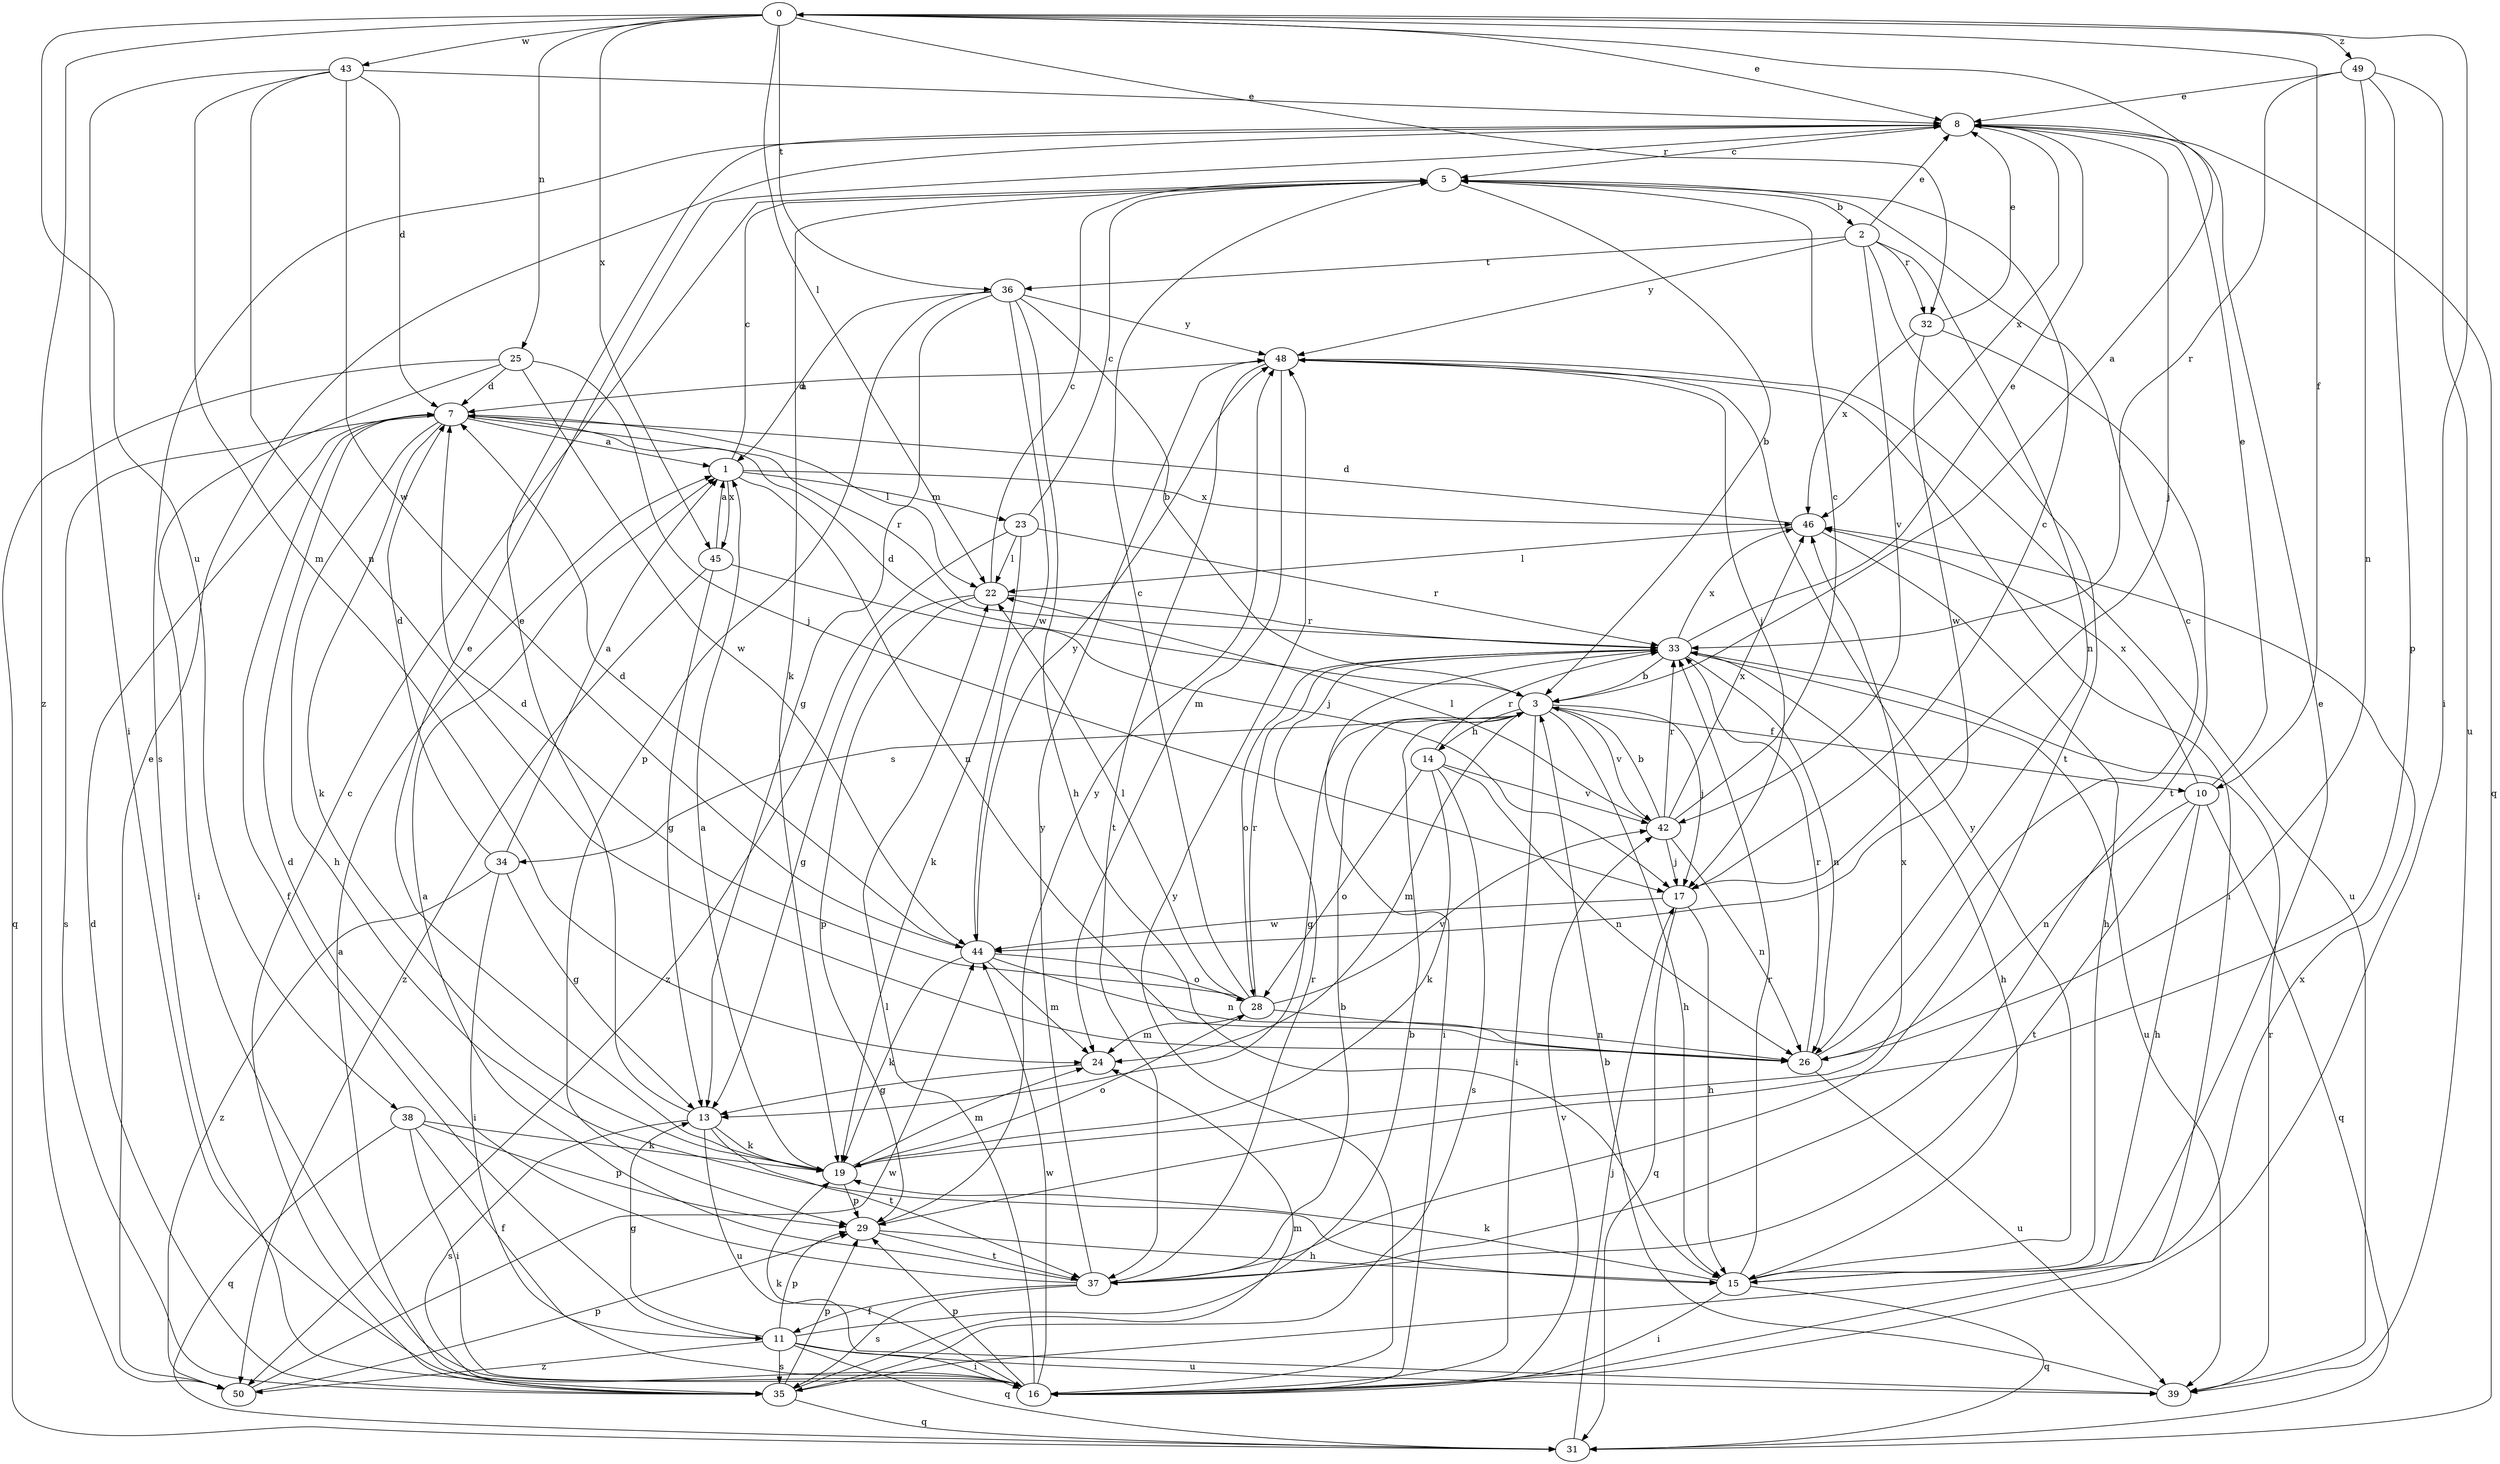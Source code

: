 strict digraph  {
0;
1;
2;
3;
5;
7;
8;
10;
11;
13;
14;
15;
16;
17;
19;
22;
23;
24;
25;
26;
28;
29;
31;
32;
33;
34;
35;
36;
37;
38;
39;
42;
43;
44;
45;
46;
48;
49;
50;
0 -> 8  [label=e];
0 -> 10  [label=f];
0 -> 16  [label=i];
0 -> 22  [label=l];
0 -> 25  [label=n];
0 -> 32  [label=r];
0 -> 36  [label=t];
0 -> 38  [label=u];
0 -> 43  [label=w];
0 -> 45  [label=x];
0 -> 49  [label=z];
0 -> 50  [label=z];
1 -> 5  [label=c];
1 -> 23  [label=m];
1 -> 26  [label=n];
1 -> 45  [label=x];
1 -> 46  [label=x];
2 -> 8  [label=e];
2 -> 26  [label=n];
2 -> 32  [label=r];
2 -> 36  [label=t];
2 -> 37  [label=t];
2 -> 42  [label=v];
2 -> 48  [label=y];
3 -> 0  [label=a];
3 -> 7  [label=d];
3 -> 10  [label=f];
3 -> 13  [label=g];
3 -> 14  [label=h];
3 -> 15  [label=h];
3 -> 16  [label=i];
3 -> 17  [label=j];
3 -> 24  [label=m];
3 -> 34  [label=s];
3 -> 42  [label=v];
5 -> 2  [label=b];
5 -> 3  [label=b];
5 -> 19  [label=k];
7 -> 1  [label=a];
7 -> 11  [label=f];
7 -> 15  [label=h];
7 -> 19  [label=k];
7 -> 22  [label=l];
7 -> 33  [label=r];
7 -> 35  [label=s];
8 -> 5  [label=c];
8 -> 17  [label=j];
8 -> 31  [label=q];
8 -> 35  [label=s];
8 -> 46  [label=x];
10 -> 8  [label=e];
10 -> 15  [label=h];
10 -> 26  [label=n];
10 -> 31  [label=q];
10 -> 37  [label=t];
10 -> 46  [label=x];
11 -> 3  [label=b];
11 -> 13  [label=g];
11 -> 16  [label=i];
11 -> 29  [label=p];
11 -> 31  [label=q];
11 -> 35  [label=s];
11 -> 39  [label=u];
11 -> 50  [label=z];
13 -> 8  [label=e];
13 -> 19  [label=k];
13 -> 35  [label=s];
13 -> 37  [label=t];
13 -> 39  [label=u];
14 -> 19  [label=k];
14 -> 26  [label=n];
14 -> 28  [label=o];
14 -> 33  [label=r];
14 -> 35  [label=s];
14 -> 42  [label=v];
15 -> 8  [label=e];
15 -> 16  [label=i];
15 -> 19  [label=k];
15 -> 31  [label=q];
15 -> 33  [label=r];
15 -> 48  [label=y];
16 -> 19  [label=k];
16 -> 22  [label=l];
16 -> 29  [label=p];
16 -> 42  [label=v];
16 -> 44  [label=w];
16 -> 48  [label=y];
17 -> 5  [label=c];
17 -> 15  [label=h];
17 -> 31  [label=q];
17 -> 44  [label=w];
19 -> 1  [label=a];
19 -> 8  [label=e];
19 -> 24  [label=m];
19 -> 28  [label=o];
19 -> 29  [label=p];
19 -> 46  [label=x];
22 -> 5  [label=c];
22 -> 13  [label=g];
22 -> 29  [label=p];
22 -> 33  [label=r];
23 -> 5  [label=c];
23 -> 19  [label=k];
23 -> 22  [label=l];
23 -> 33  [label=r];
23 -> 50  [label=z];
24 -> 13  [label=g];
25 -> 7  [label=d];
25 -> 16  [label=i];
25 -> 17  [label=j];
25 -> 31  [label=q];
25 -> 44  [label=w];
26 -> 5  [label=c];
26 -> 33  [label=r];
26 -> 39  [label=u];
28 -> 5  [label=c];
28 -> 7  [label=d];
28 -> 22  [label=l];
28 -> 24  [label=m];
28 -> 26  [label=n];
28 -> 33  [label=r];
28 -> 42  [label=v];
29 -> 15  [label=h];
29 -> 37  [label=t];
29 -> 48  [label=y];
31 -> 17  [label=j];
32 -> 8  [label=e];
32 -> 37  [label=t];
32 -> 44  [label=w];
32 -> 46  [label=x];
33 -> 3  [label=b];
33 -> 8  [label=e];
33 -> 15  [label=h];
33 -> 16  [label=i];
33 -> 26  [label=n];
33 -> 28  [label=o];
33 -> 39  [label=u];
33 -> 46  [label=x];
34 -> 1  [label=a];
34 -> 7  [label=d];
34 -> 13  [label=g];
34 -> 16  [label=i];
34 -> 50  [label=z];
35 -> 1  [label=a];
35 -> 5  [label=c];
35 -> 7  [label=d];
35 -> 24  [label=m];
35 -> 29  [label=p];
35 -> 31  [label=q];
35 -> 46  [label=x];
36 -> 1  [label=a];
36 -> 3  [label=b];
36 -> 13  [label=g];
36 -> 15  [label=h];
36 -> 29  [label=p];
36 -> 44  [label=w];
36 -> 48  [label=y];
37 -> 1  [label=a];
37 -> 3  [label=b];
37 -> 7  [label=d];
37 -> 11  [label=f];
37 -> 33  [label=r];
37 -> 35  [label=s];
37 -> 48  [label=y];
38 -> 11  [label=f];
38 -> 16  [label=i];
38 -> 19  [label=k];
38 -> 29  [label=p];
38 -> 31  [label=q];
39 -> 3  [label=b];
39 -> 33  [label=r];
42 -> 3  [label=b];
42 -> 5  [label=c];
42 -> 17  [label=j];
42 -> 22  [label=l];
42 -> 26  [label=n];
42 -> 33  [label=r];
42 -> 46  [label=x];
43 -> 7  [label=d];
43 -> 8  [label=e];
43 -> 16  [label=i];
43 -> 24  [label=m];
43 -> 26  [label=n];
43 -> 44  [label=w];
44 -> 7  [label=d];
44 -> 19  [label=k];
44 -> 24  [label=m];
44 -> 26  [label=n];
44 -> 28  [label=o];
44 -> 48  [label=y];
45 -> 1  [label=a];
45 -> 13  [label=g];
45 -> 17  [label=j];
45 -> 50  [label=z];
46 -> 7  [label=d];
46 -> 15  [label=h];
46 -> 22  [label=l];
48 -> 7  [label=d];
48 -> 16  [label=i];
48 -> 17  [label=j];
48 -> 24  [label=m];
48 -> 37  [label=t];
48 -> 39  [label=u];
49 -> 8  [label=e];
49 -> 26  [label=n];
49 -> 29  [label=p];
49 -> 33  [label=r];
49 -> 39  [label=u];
50 -> 8  [label=e];
50 -> 29  [label=p];
50 -> 44  [label=w];
}
